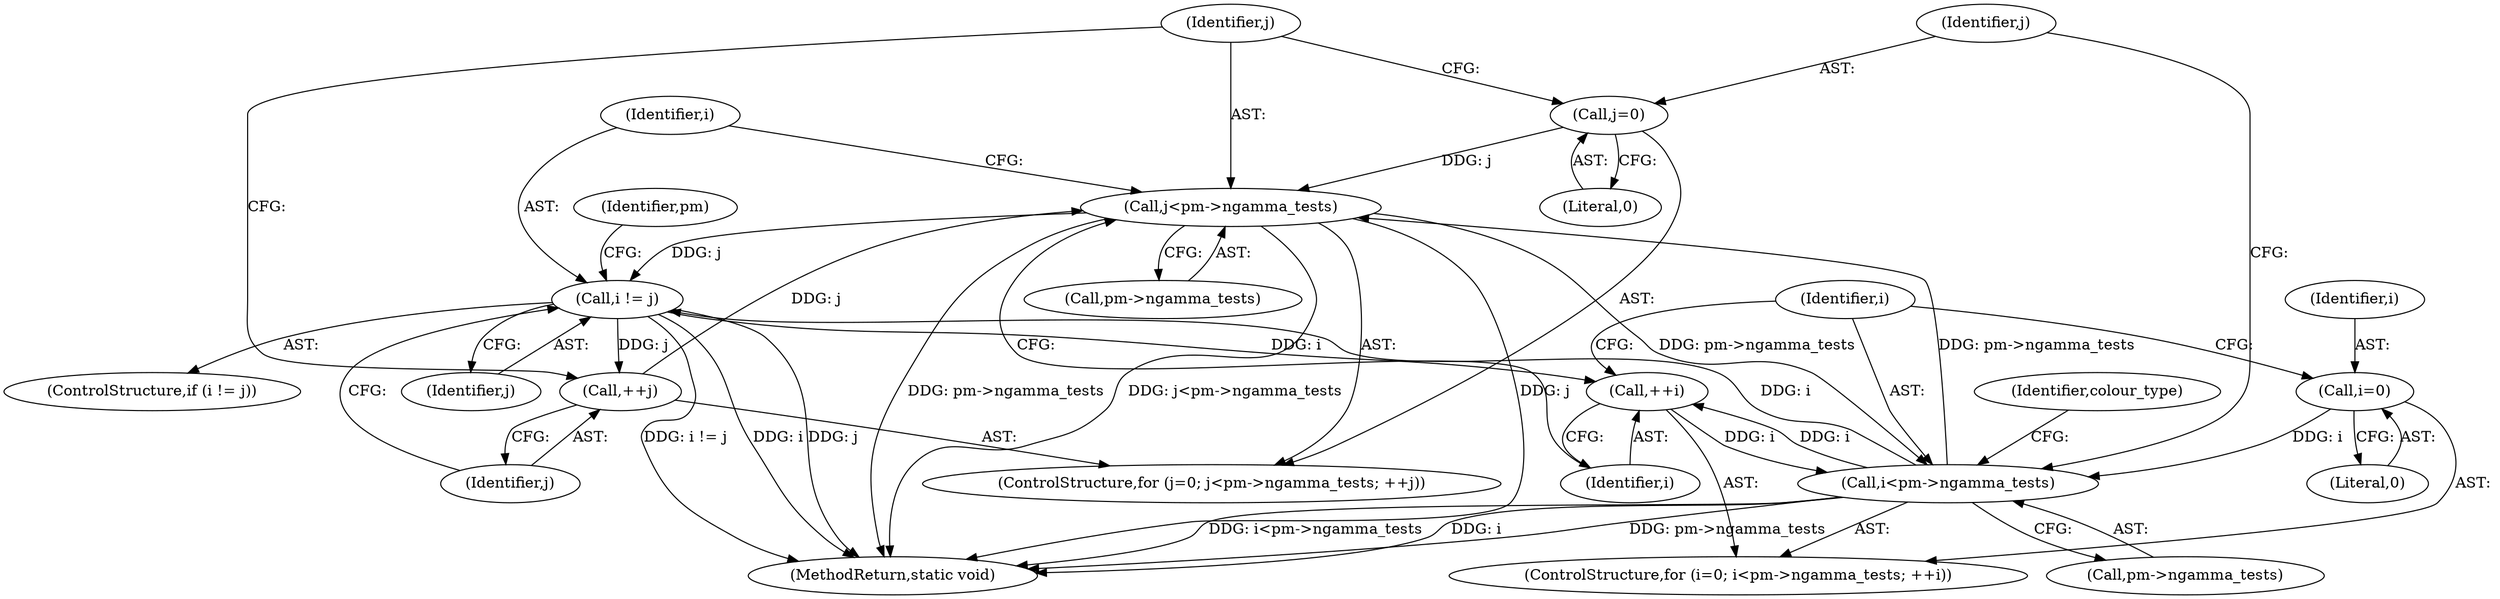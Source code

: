 digraph "0_Android_9d4853418ab2f754c2b63e091c29c5529b8b86ca_117@pointer" {
"1000149" [label="(Call,j<pm->ngamma_tests)"];
"1000154" [label="(Call,++j)"];
"1000157" [label="(Call,i != j)"];
"1000138" [label="(Call,i<pm->ngamma_tests)"];
"1000143" [label="(Call,++i)"];
"1000135" [label="(Call,i=0)"];
"1000149" [label="(Call,j<pm->ngamma_tests)"];
"1000146" [label="(Call,j=0)"];
"1000146" [label="(Call,j=0)"];
"1000154" [label="(Call,++j)"];
"1000139" [label="(Identifier,i)"];
"1000136" [label="(Identifier,i)"];
"1000138" [label="(Call,i<pm->ngamma_tests)"];
"1000155" [label="(Identifier,j)"];
"1000156" [label="(ControlStructure,if (i != j))"];
"1000145" [label="(ControlStructure,for (j=0; j<pm->ngamma_tests; ++j))"];
"1000137" [label="(Literal,0)"];
"1000135" [label="(Call,i=0)"];
"1000149" [label="(Call,j<pm->ngamma_tests)"];
"1000120" [label="(Identifier,colour_type)"];
"1000162" [label="(Identifier,pm)"];
"1000157" [label="(Call,i != j)"];
"1000190" [label="(MethodReturn,static void)"];
"1000148" [label="(Literal,0)"];
"1000147" [label="(Identifier,j)"];
"1000151" [label="(Call,pm->ngamma_tests)"];
"1000158" [label="(Identifier,i)"];
"1000143" [label="(Call,++i)"];
"1000140" [label="(Call,pm->ngamma_tests)"];
"1000159" [label="(Identifier,j)"];
"1000150" [label="(Identifier,j)"];
"1000134" [label="(ControlStructure,for (i=0; i<pm->ngamma_tests; ++i))"];
"1000144" [label="(Identifier,i)"];
"1000149" -> "1000145"  [label="AST: "];
"1000149" -> "1000151"  [label="CFG: "];
"1000150" -> "1000149"  [label="AST: "];
"1000151" -> "1000149"  [label="AST: "];
"1000158" -> "1000149"  [label="CFG: "];
"1000144" -> "1000149"  [label="CFG: "];
"1000149" -> "1000190"  [label="DDG: j"];
"1000149" -> "1000190"  [label="DDG: pm->ngamma_tests"];
"1000149" -> "1000190"  [label="DDG: j<pm->ngamma_tests"];
"1000149" -> "1000138"  [label="DDG: pm->ngamma_tests"];
"1000154" -> "1000149"  [label="DDG: j"];
"1000146" -> "1000149"  [label="DDG: j"];
"1000138" -> "1000149"  [label="DDG: pm->ngamma_tests"];
"1000149" -> "1000157"  [label="DDG: j"];
"1000154" -> "1000145"  [label="AST: "];
"1000154" -> "1000155"  [label="CFG: "];
"1000155" -> "1000154"  [label="AST: "];
"1000150" -> "1000154"  [label="CFG: "];
"1000157" -> "1000154"  [label="DDG: j"];
"1000157" -> "1000156"  [label="AST: "];
"1000157" -> "1000159"  [label="CFG: "];
"1000158" -> "1000157"  [label="AST: "];
"1000159" -> "1000157"  [label="AST: "];
"1000162" -> "1000157"  [label="CFG: "];
"1000155" -> "1000157"  [label="CFG: "];
"1000157" -> "1000190"  [label="DDG: i != j"];
"1000157" -> "1000190"  [label="DDG: j"];
"1000157" -> "1000190"  [label="DDG: i"];
"1000157" -> "1000143"  [label="DDG: i"];
"1000138" -> "1000157"  [label="DDG: i"];
"1000138" -> "1000134"  [label="AST: "];
"1000138" -> "1000140"  [label="CFG: "];
"1000139" -> "1000138"  [label="AST: "];
"1000140" -> "1000138"  [label="AST: "];
"1000120" -> "1000138"  [label="CFG: "];
"1000147" -> "1000138"  [label="CFG: "];
"1000138" -> "1000190"  [label="DDG: i"];
"1000138" -> "1000190"  [label="DDG: pm->ngamma_tests"];
"1000138" -> "1000190"  [label="DDG: i<pm->ngamma_tests"];
"1000143" -> "1000138"  [label="DDG: i"];
"1000135" -> "1000138"  [label="DDG: i"];
"1000138" -> "1000143"  [label="DDG: i"];
"1000143" -> "1000134"  [label="AST: "];
"1000143" -> "1000144"  [label="CFG: "];
"1000144" -> "1000143"  [label="AST: "];
"1000139" -> "1000143"  [label="CFG: "];
"1000135" -> "1000134"  [label="AST: "];
"1000135" -> "1000137"  [label="CFG: "];
"1000136" -> "1000135"  [label="AST: "];
"1000137" -> "1000135"  [label="AST: "];
"1000139" -> "1000135"  [label="CFG: "];
"1000146" -> "1000145"  [label="AST: "];
"1000146" -> "1000148"  [label="CFG: "];
"1000147" -> "1000146"  [label="AST: "];
"1000148" -> "1000146"  [label="AST: "];
"1000150" -> "1000146"  [label="CFG: "];
}
